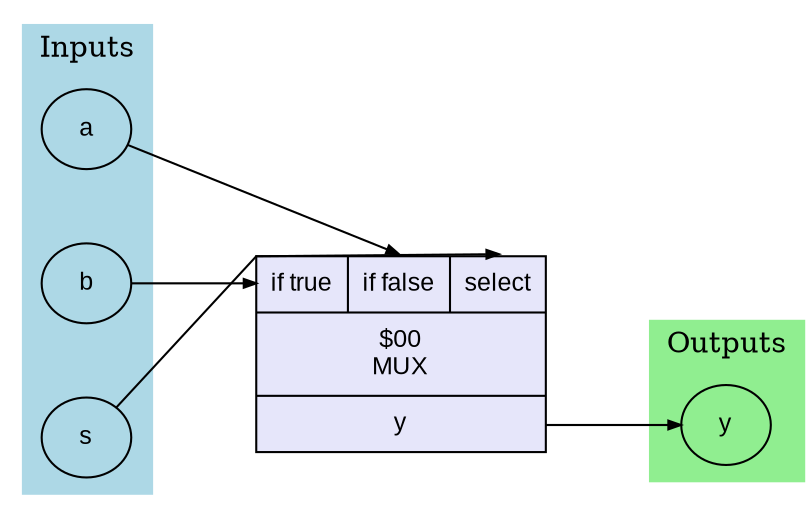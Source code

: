 digraph multiplexer_assign {
	graph [concentrate=false dpi=300 nodesep=0.5 ordering=out rankdir=LR ranksep=0.8 splines=polyline]
	node [fillcolor=white fontname=Arial fontsize=12 height=0.4 margin=0.1 penwidth=1.0 shape=record style=filled width=0.6]
	edge [arrowhead=normal arrowsize=0.6 fontname=Arial fontsize=10 penwidth=1.0]
	a [label=a fillcolor=lightblue shape=ellipse style=filled]
	b [label=b fillcolor=lightblue shape=ellipse style=filled]
	s [label=s fillcolor=lightblue shape=ellipse style=filled]
	y [label=y fillcolor=lightgreen shape=ellipse style=filled]
	assign_y [label="{<A> if true|<B> if false|<S> select}|{$00\nMUX}|<y> y" fillcolor=lavender shape=record style=filled]
	s -> assign_y:S
	b -> assign_y:A
	a -> assign_y:B
	assign_y:y -> y
	subgraph cluster_inputs {
		color=lightblue label=Inputs rank=source style=filled
		a
		b
		s
	}
	subgraph cluster_outputs {
		color=lightgreen label=Outputs rank=sink style=filled
		y
	}
}

